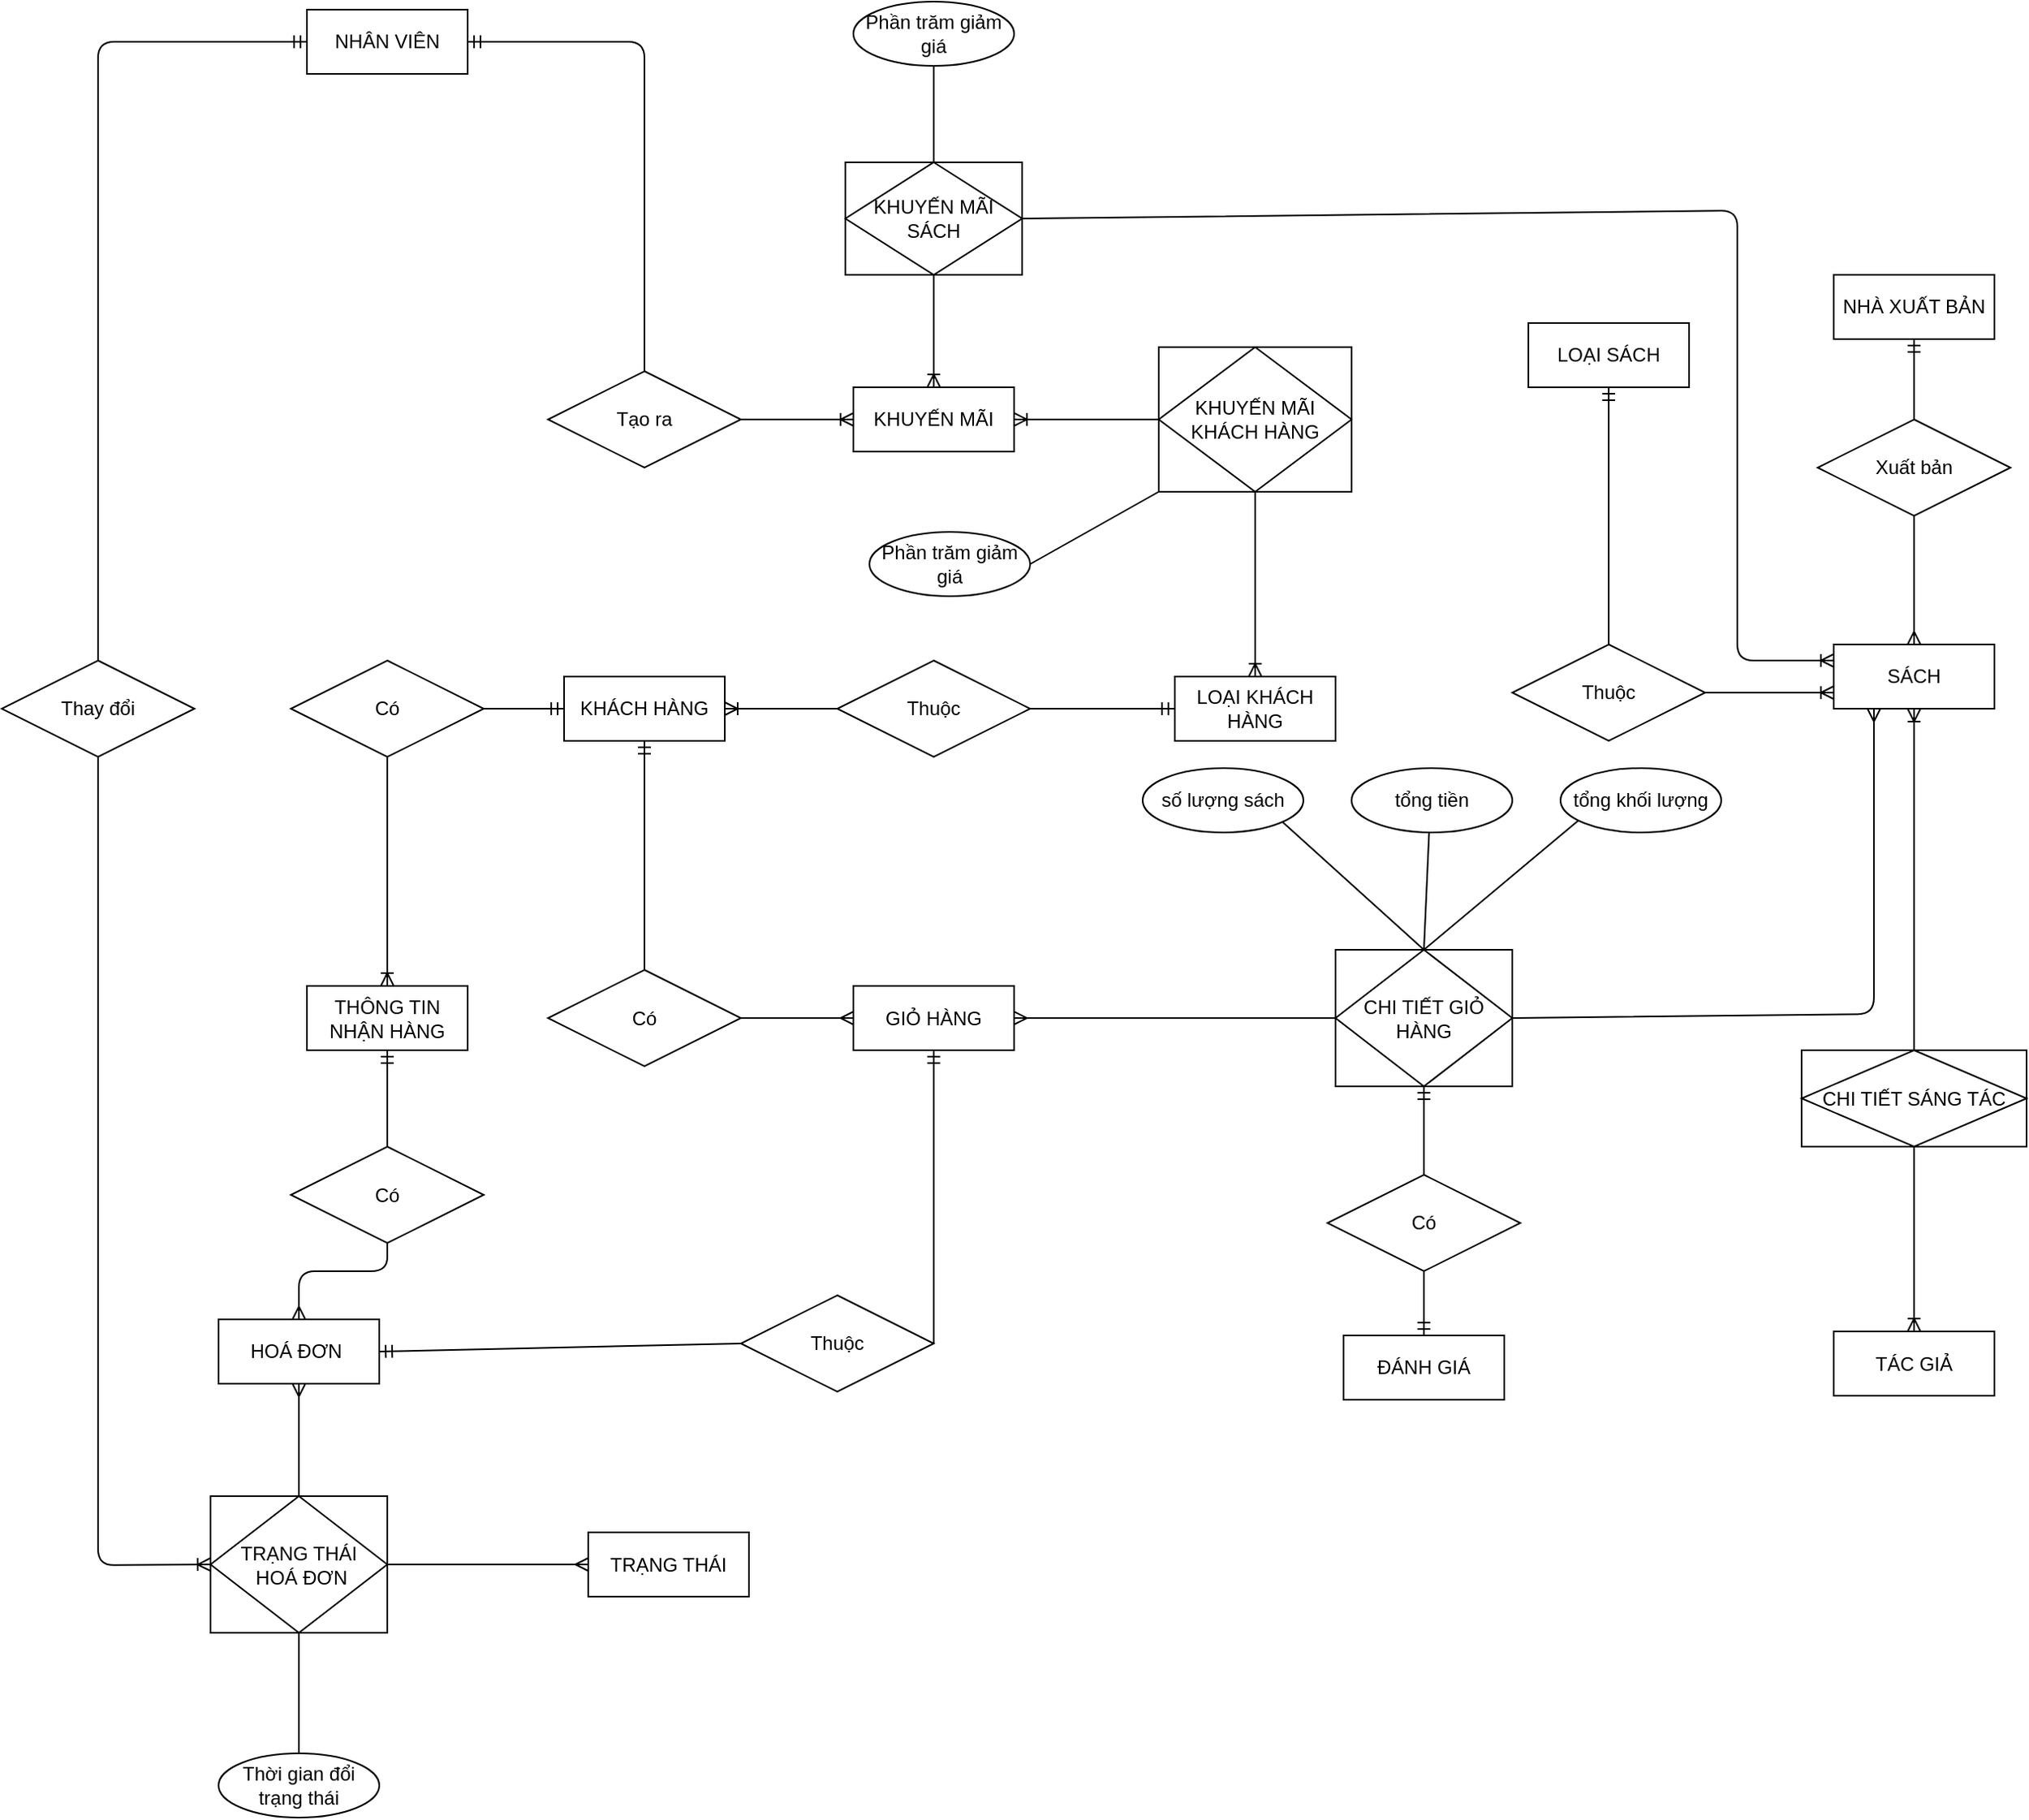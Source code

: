 <mxfile>
    <diagram id="lUOMsNiVtany6tTr3wfu" name="Page-1">
        <mxGraphModel dx="2737" dy="1780" grid="1" gridSize="10" guides="1" tooltips="1" connect="1" arrows="1" fold="1" page="1" pageScale="1" pageWidth="1169" pageHeight="827" background="#FFFFFF" math="0" shadow="0">
            <root>
                <mxCell id="0"/>
                <mxCell id="1" parent="0"/>
                <mxCell id="55" style="edgeStyle=none;html=1;exitX=1;exitY=0.5;exitDx=0;exitDy=0;entryX=0.5;entryY=0;entryDx=0;entryDy=0;startArrow=ERmandOne;startFill=0;endArrow=none;endFill=0;" parent="1" source="3" target="54" edge="1">
                    <mxGeometry relative="1" as="geometry">
                        <Array as="points">
                            <mxPoint x="160" y="375"/>
                        </Array>
                    </mxGeometry>
                </mxCell>
                <mxCell id="87" style="edgeStyle=none;html=1;exitX=0;exitY=0.5;exitDx=0;exitDy=0;entryX=0.5;entryY=0;entryDx=0;entryDy=0;startArrow=ERmandOne;startFill=0;endArrow=none;endFill=0;" parent="1" source="3" target="86" edge="1">
                    <mxGeometry relative="1" as="geometry">
                        <Array as="points">
                            <mxPoint x="-180" y="375"/>
                        </Array>
                    </mxGeometry>
                </mxCell>
                <mxCell id="3" value="NHÂN VIÊN" style="rounded=0;arcSize=10;whiteSpace=wrap;html=1;align=center;" parent="1" vertex="1">
                    <mxGeometry x="-50" y="355" width="100" height="40" as="geometry"/>
                </mxCell>
                <mxCell id="14" style="edgeStyle=none;html=1;exitX=1;exitY=0.5;exitDx=0;exitDy=0;entryX=0;entryY=0.5;entryDx=0;entryDy=0;startArrow=ERoneToMany;startFill=0;endArrow=none;endFill=0;" parent="1" source="4" target="13" edge="1">
                    <mxGeometry relative="1" as="geometry"/>
                </mxCell>
                <mxCell id="62" style="edgeStyle=none;html=1;exitX=0.5;exitY=1;exitDx=0;exitDy=0;entryX=0.5;entryY=0;entryDx=0;entryDy=0;endArrow=none;endFill=0;startArrow=ERmandOne;startFill=0;" parent="1" source="4" target="59" edge="1">
                    <mxGeometry relative="1" as="geometry"/>
                </mxCell>
                <mxCell id="97" style="edgeStyle=none;html=1;exitX=0;exitY=0.5;exitDx=0;exitDy=0;entryX=1;entryY=0.5;entryDx=0;entryDy=0;startArrow=ERmandOne;startFill=0;endArrow=none;endFill=0;" parent="1" source="4" target="95" edge="1">
                    <mxGeometry relative="1" as="geometry"/>
                </mxCell>
                <mxCell id="102" style="edgeStyle=none;html=1;exitX=0.5;exitY=1;exitDx=0;exitDy=0;entryX=0.5;entryY=0;entryDx=0;entryDy=0;startArrow=ERmandOne;startFill=0;endArrow=none;endFill=0;" parent="1" source="63" target="101" edge="1">
                    <mxGeometry relative="1" as="geometry"/>
                </mxCell>
                <mxCell id="4" value="KHÁCH HÀNG" style="whiteSpace=wrap;html=1;align=center;rounded=0;" parent="1" vertex="1">
                    <mxGeometry x="110" y="770" width="100" height="40" as="geometry"/>
                </mxCell>
                <mxCell id="15" style="edgeStyle=none;html=1;exitX=0;exitY=0.5;exitDx=0;exitDy=0;entryX=1;entryY=0.5;entryDx=0;entryDy=0;startArrow=ERmandOne;startFill=0;endArrow=none;endFill=0;" parent="1" source="12" target="13" edge="1">
                    <mxGeometry relative="1" as="geometry"/>
                </mxCell>
                <mxCell id="46" style="edgeStyle=none;html=1;exitX=0.5;exitY=0;exitDx=0;exitDy=0;entryX=0.5;entryY=1;entryDx=0;entryDy=0;startArrow=ERoneToMany;startFill=0;endArrow=none;endFill=0;" parent="1" source="12" target="43" edge="1">
                    <mxGeometry relative="1" as="geometry"/>
                </mxCell>
                <mxCell id="12" value="LOẠI KHÁCH HÀNG" style="whiteSpace=wrap;html=1;align=center;rounded=0;sketch=0;" parent="1" vertex="1">
                    <mxGeometry x="490" y="770" width="100" height="40" as="geometry"/>
                </mxCell>
                <mxCell id="13" value="Thuộc" style="shape=rhombus;perimeter=rhombusPerimeter;whiteSpace=wrap;html=1;align=center;rounded=0;sketch=0;" parent="1" vertex="1">
                    <mxGeometry x="280" y="760" width="120" height="60" as="geometry"/>
                </mxCell>
                <mxCell id="23" style="edgeStyle=none;html=1;exitX=0;exitY=0.75;exitDx=0;exitDy=0;entryX=1;entryY=0.5;entryDx=0;entryDy=0;startArrow=ERoneToMany;startFill=0;endArrow=none;endFill=0;" parent="1" source="16" target="22" edge="1">
                    <mxGeometry relative="1" as="geometry"/>
                </mxCell>
                <mxCell id="34" style="edgeStyle=none;html=1;exitX=0.5;exitY=1;exitDx=0;exitDy=0;entryX=0.5;entryY=0;entryDx=0;entryDy=0;startArrow=ERoneToMany;startFill=0;endArrow=none;endFill=0;" parent="1" source="16" target="33" edge="1">
                    <mxGeometry relative="1" as="geometry"/>
                </mxCell>
                <mxCell id="48" style="edgeStyle=none;html=1;exitX=0;exitY=0.25;exitDx=0;exitDy=0;entryX=1;entryY=0.5;entryDx=0;entryDy=0;startArrow=ERoneToMany;startFill=0;endArrow=none;endFill=0;" parent="1" source="16" target="42" edge="1">
                    <mxGeometry relative="1" as="geometry">
                        <Array as="points">
                            <mxPoint x="840" y="760"/>
                            <mxPoint x="840" y="480"/>
                        </Array>
                    </mxGeometry>
                </mxCell>
                <mxCell id="65" style="edgeStyle=none;html=1;exitX=0.25;exitY=1;exitDx=0;exitDy=0;entryX=1;entryY=0.5;entryDx=0;entryDy=0;startArrow=ERmany;startFill=0;endArrow=none;endFill=0;" parent="1" source="16" target="63" edge="1">
                    <mxGeometry relative="1" as="geometry">
                        <Array as="points">
                            <mxPoint x="925" y="980"/>
                        </Array>
                    </mxGeometry>
                </mxCell>
                <mxCell id="105" style="edgeStyle=none;html=1;exitX=0.5;exitY=0;exitDx=0;exitDy=0;entryX=0.5;entryY=1;entryDx=0;entryDy=0;startArrow=ERmany;startFill=0;endArrow=none;endFill=0;" edge="1" parent="1" source="16" target="29">
                    <mxGeometry relative="1" as="geometry"/>
                </mxCell>
                <mxCell id="16" value="SÁCH" style="whiteSpace=wrap;html=1;align=center;rounded=0;" parent="1" vertex="1">
                    <mxGeometry x="900" y="750" width="100" height="40" as="geometry"/>
                </mxCell>
                <mxCell id="36" style="edgeStyle=none;html=1;entryX=0.5;entryY=1;entryDx=0;entryDy=0;startArrow=ERoneToMany;startFill=0;endArrow=none;endFill=0;" parent="1" source="17" target="33" edge="1">
                    <mxGeometry relative="1" as="geometry"/>
                </mxCell>
                <mxCell id="17" value="TÁC GIẢ" style="whiteSpace=wrap;html=1;align=center;rounded=0;" parent="1" vertex="1">
                    <mxGeometry x="900" y="1177.5" width="100" height="40" as="geometry"/>
                </mxCell>
                <mxCell id="104" style="edgeStyle=none;html=1;exitX=0.5;exitY=0;exitDx=0;exitDy=0;entryX=0.5;entryY=1;entryDx=0;entryDy=0;startArrow=ERmandOne;startFill=0;endArrow=none;endFill=0;" parent="1" source="18" target="101" edge="1">
                    <mxGeometry relative="1" as="geometry"/>
                </mxCell>
                <mxCell id="18" value="ĐÁNH GIÁ" style="whiteSpace=wrap;html=1;align=center;rounded=0;" parent="1" vertex="1">
                    <mxGeometry x="595" y="1180" width="100" height="40" as="geometry"/>
                </mxCell>
                <mxCell id="25" style="edgeStyle=none;html=1;exitX=0.5;exitY=1;exitDx=0;exitDy=0;entryX=0.5;entryY=0;entryDx=0;entryDy=0;startArrow=ERmandOne;startFill=0;endArrow=none;endFill=0;" parent="1" source="19" target="22" edge="1">
                    <mxGeometry relative="1" as="geometry"/>
                </mxCell>
                <mxCell id="19" value="LOẠI SÁCH" style="whiteSpace=wrap;html=1;align=center;rounded=0;" parent="1" vertex="1">
                    <mxGeometry x="710" y="550" width="100" height="40" as="geometry"/>
                </mxCell>
                <mxCell id="32" style="edgeStyle=none;html=1;entryX=0.5;entryY=0;entryDx=0;entryDy=0;startArrow=ERmandOne;startFill=0;endArrow=none;endFill=0;exitX=0.5;exitY=1;exitDx=0;exitDy=0;" parent="1" target="29" edge="1" source="20">
                    <mxGeometry relative="1" as="geometry">
                        <mxPoint x="1110" y="570" as="sourcePoint"/>
                    </mxGeometry>
                </mxCell>
                <mxCell id="20" value="NHÀ XUẤT BẢN" style="whiteSpace=wrap;html=1;align=center;rounded=0;" parent="1" vertex="1">
                    <mxGeometry x="900" y="520" width="100" height="40" as="geometry"/>
                </mxCell>
                <mxCell id="22" value="Thuộc" style="shape=rhombus;perimeter=rhombusPerimeter;whiteSpace=wrap;html=1;align=center;rounded=0;" parent="1" vertex="1">
                    <mxGeometry x="700" y="750" width="120" height="60" as="geometry"/>
                </mxCell>
                <mxCell id="29" value="Xuất bản" style="shape=rhombus;perimeter=rhombusPerimeter;whiteSpace=wrap;html=1;align=center;rounded=0;" parent="1" vertex="1">
                    <mxGeometry x="890" y="610" width="120" height="60" as="geometry"/>
                </mxCell>
                <mxCell id="33" value="CHI TIẾT SÁNG TÁC" style="shape=associativeEntity;whiteSpace=wrap;html=1;align=center;rounded=0;sketch=0;" parent="1" vertex="1">
                    <mxGeometry x="880" y="1002.5" width="140" height="60" as="geometry"/>
                </mxCell>
                <mxCell id="44" style="edgeStyle=none;html=1;exitX=1;exitY=0.5;exitDx=0;exitDy=0;entryX=0;entryY=0.5;entryDx=0;entryDy=0;startArrow=ERoneToMany;startFill=0;endArrow=none;endFill=0;" parent="1" source="41" target="43" edge="1">
                    <mxGeometry relative="1" as="geometry"/>
                </mxCell>
                <mxCell id="47" style="edgeStyle=none;html=1;exitX=0.5;exitY=0;exitDx=0;exitDy=0;entryX=0.5;entryY=1;entryDx=0;entryDy=0;startArrow=ERoneToMany;startFill=0;endArrow=none;endFill=0;" parent="1" source="41" target="42" edge="1">
                    <mxGeometry relative="1" as="geometry"/>
                </mxCell>
                <mxCell id="56" style="edgeStyle=none;html=1;exitX=0;exitY=0.5;exitDx=0;exitDy=0;entryX=1;entryY=0.5;entryDx=0;entryDy=0;startArrow=ERoneToMany;startFill=0;endArrow=none;endFill=0;" parent="1" source="41" target="54" edge="1">
                    <mxGeometry relative="1" as="geometry"/>
                </mxCell>
                <mxCell id="41" value="KHUYẾN MÃI" style="rounded=0;arcSize=10;whiteSpace=wrap;html=1;align=center;" parent="1" vertex="1">
                    <mxGeometry x="290" y="590" width="100" height="40" as="geometry"/>
                </mxCell>
                <mxCell id="52" style="edgeStyle=none;html=1;exitX=0.5;exitY=0;exitDx=0;exitDy=0;entryX=0.5;entryY=1;entryDx=0;entryDy=0;startArrow=none;startFill=0;endArrow=none;endFill=0;" parent="1" source="42" target="50" edge="1">
                    <mxGeometry relative="1" as="geometry"/>
                </mxCell>
                <mxCell id="42" value="KHUYẾN MÃI SÁCH" style="shape=associativeEntity;whiteSpace=wrap;html=1;align=center;rounded=0;sketch=0;" parent="1" vertex="1">
                    <mxGeometry x="285" y="450" width="110" height="70" as="geometry"/>
                </mxCell>
                <mxCell id="53" style="edgeStyle=none;html=1;exitX=0;exitY=1;exitDx=0;exitDy=0;entryX=1;entryY=0.5;entryDx=0;entryDy=0;startArrow=none;startFill=0;endArrow=none;endFill=0;" parent="1" source="43" target="49" edge="1">
                    <mxGeometry relative="1" as="geometry"/>
                </mxCell>
                <mxCell id="43" value="KHUYẾN MÃI KHÁCH HÀNG" style="shape=associativeEntity;whiteSpace=wrap;html=1;align=center;rounded=0;sketch=0;" parent="1" vertex="1">
                    <mxGeometry x="480" y="565" width="120" height="90" as="geometry"/>
                </mxCell>
                <mxCell id="49" value="Phần trăm giảm giá" style="ellipse;whiteSpace=wrap;html=1;align=center;rounded=0;sketch=0;" parent="1" vertex="1">
                    <mxGeometry x="300" y="680" width="100" height="40" as="geometry"/>
                </mxCell>
                <mxCell id="50" value="Phần trăm giảm giá" style="ellipse;whiteSpace=wrap;html=1;align=center;rounded=0;sketch=0;" parent="1" vertex="1">
                    <mxGeometry x="290" y="350" width="100" height="40" as="geometry"/>
                </mxCell>
                <mxCell id="54" value="Tạo ra" style="shape=rhombus;perimeter=rhombusPerimeter;whiteSpace=wrap;html=1;align=center;rounded=0;" parent="1" vertex="1">
                    <mxGeometry x="100" y="580" width="120" height="60" as="geometry"/>
                </mxCell>
                <mxCell id="61" style="edgeStyle=none;html=1;exitX=0;exitY=0.5;exitDx=0;exitDy=0;entryX=1;entryY=0.5;entryDx=0;entryDy=0;startArrow=ERmany;startFill=0;endArrow=none;endFill=0;" parent="1" source="57" target="59" edge="1">
                    <mxGeometry relative="1" as="geometry"/>
                </mxCell>
                <mxCell id="64" style="edgeStyle=none;html=1;exitX=1;exitY=0.5;exitDx=0;exitDy=0;entryX=0;entryY=0.5;entryDx=0;entryDy=0;startArrow=ERmany;startFill=0;endArrow=none;endFill=0;" parent="1" source="57" target="63" edge="1">
                    <mxGeometry relative="1" as="geometry"/>
                </mxCell>
                <mxCell id="82" style="edgeStyle=none;html=1;exitX=0.5;exitY=1;exitDx=0;exitDy=0;entryX=1;entryY=0.5;entryDx=0;entryDy=0;startArrow=ERmandOne;startFill=0;endArrow=none;endFill=0;" parent="1" source="57" target="80" edge="1">
                    <mxGeometry relative="1" as="geometry"/>
                </mxCell>
                <mxCell id="57" value="GIỎ HÀNG" style="rounded=0;arcSize=10;whiteSpace=wrap;html=1;align=center;" parent="1" vertex="1">
                    <mxGeometry x="290" y="962.5" width="100" height="40" as="geometry"/>
                </mxCell>
                <mxCell id="59" value="Có" style="shape=rhombus;perimeter=rhombusPerimeter;whiteSpace=wrap;html=1;align=center;rounded=0;sketch=0;" parent="1" vertex="1">
                    <mxGeometry x="100" y="952.5" width="120" height="60" as="geometry"/>
                </mxCell>
                <mxCell id="92" style="edgeStyle=none;html=1;exitX=0.5;exitY=0;exitDx=0;exitDy=0;entryX=0.5;entryY=0;entryDx=0;entryDy=0;startArrow=none;startFill=0;endArrow=none;endFill=0;" parent="1" source="63" target="90" edge="1">
                    <mxGeometry relative="1" as="geometry"/>
                </mxCell>
                <mxCell id="93" style="edgeStyle=none;html=1;exitX=0.5;exitY=0;exitDx=0;exitDy=0;entryX=0.5;entryY=0;entryDx=0;entryDy=0;startArrow=none;startFill=0;endArrow=none;endFill=0;" parent="1" source="63" target="91" edge="1">
                    <mxGeometry relative="1" as="geometry"/>
                </mxCell>
                <mxCell id="100" style="edgeStyle=none;html=1;exitX=0.5;exitY=0;exitDx=0;exitDy=0;entryX=0.5;entryY=0;entryDx=0;entryDy=0;startArrow=none;startFill=0;endArrow=none;endFill=0;" parent="1" source="63" target="68" edge="1">
                    <mxGeometry relative="1" as="geometry"/>
                </mxCell>
                <mxCell id="63" value="CHI TIẾT GIỎ HÀNG" style="shape=associativeEntity;whiteSpace=wrap;html=1;align=center;rounded=0;sketch=0;" parent="1" vertex="1">
                    <mxGeometry x="590" y="940" width="110" height="85" as="geometry"/>
                </mxCell>
                <mxCell id="68" value="số lượng sách" style="ellipse;whiteSpace=wrap;html=1;align=center;rounded=0;sketch=0;" parent="1" vertex="1">
                    <mxGeometry x="470" y="827" width="100" height="40" as="geometry"/>
                </mxCell>
                <mxCell id="74" style="edgeStyle=none;html=1;exitX=0.5;exitY=1;exitDx=0;exitDy=0;entryX=0.5;entryY=0;entryDx=0;entryDy=0;startArrow=ERmany;startFill=0;endArrow=none;endFill=0;" parent="1" source="71" target="77" edge="1">
                    <mxGeometry relative="1" as="geometry">
                        <mxPoint x="110" y="1175" as="targetPoint"/>
                    </mxGeometry>
                </mxCell>
                <mxCell id="84" style="edgeStyle=none;html=1;exitX=1;exitY=0.5;exitDx=0;exitDy=0;entryX=0;entryY=0.5;entryDx=0;entryDy=0;startArrow=ERmandOne;startFill=0;endArrow=none;endFill=0;" parent="1" source="71" target="80" edge="1">
                    <mxGeometry relative="1" as="geometry"/>
                </mxCell>
                <mxCell id="88" style="edgeStyle=none;html=1;exitX=0;exitY=0.5;exitDx=0;exitDy=0;entryX=0.5;entryY=1;entryDx=0;entryDy=0;startArrow=ERoneToMany;startFill=0;endArrow=none;endFill=0;" parent="1" source="77" target="86" edge="1">
                    <mxGeometry relative="1" as="geometry">
                        <Array as="points">
                            <mxPoint x="-180" y="1323"/>
                        </Array>
                    </mxGeometry>
                </mxCell>
                <mxCell id="107" style="edgeStyle=none;html=1;exitX=0.5;exitY=0;exitDx=0;exitDy=0;entryX=0.5;entryY=1;entryDx=0;entryDy=0;startArrow=ERmany;startFill=0;endArrow=none;endFill=0;" edge="1" parent="1" source="71" target="106">
                    <mxGeometry relative="1" as="geometry">
                        <Array as="points">
                            <mxPoint x="-55" y="1140"/>
                            <mxPoint y="1140"/>
                        </Array>
                    </mxGeometry>
                </mxCell>
                <mxCell id="71" value="HOÁ ĐƠN&amp;nbsp;" style="whiteSpace=wrap;html=1;align=center;rounded=0;" parent="1" vertex="1">
                    <mxGeometry x="-105" y="1170" width="100" height="40" as="geometry"/>
                </mxCell>
                <mxCell id="76" style="edgeStyle=none;html=1;exitX=0;exitY=0.5;exitDx=0;exitDy=0;entryX=1;entryY=0.5;entryDx=0;entryDy=0;startArrow=ERmany;startFill=0;endArrow=none;endFill=0;" parent="1" source="72" target="77" edge="1">
                    <mxGeometry relative="1" as="geometry">
                        <mxPoint x="230" y="1175" as="targetPoint"/>
                    </mxGeometry>
                </mxCell>
                <mxCell id="72" value="TRẠNG THÁI" style="whiteSpace=wrap;html=1;align=center;rounded=0;" parent="1" vertex="1">
                    <mxGeometry x="125" y="1302.5" width="100" height="40" as="geometry"/>
                </mxCell>
                <mxCell id="79" style="edgeStyle=none;html=1;exitX=0.5;exitY=1;exitDx=0;exitDy=0;entryX=0.5;entryY=0;entryDx=0;entryDy=0;startArrow=none;startFill=0;endArrow=none;endFill=0;" parent="1" source="77" target="78" edge="1">
                    <mxGeometry relative="1" as="geometry"/>
                </mxCell>
                <mxCell id="77" value="TRẠNG THÁI&lt;br&gt;&amp;nbsp;HOÁ ĐƠN" style="shape=associativeEntity;whiteSpace=wrap;html=1;align=center;rounded=0;sketch=0;" parent="1" vertex="1">
                    <mxGeometry x="-110" y="1280" width="110" height="85" as="geometry"/>
                </mxCell>
                <mxCell id="78" value="Thời gian đổi trạng thái" style="ellipse;whiteSpace=wrap;html=1;align=center;rounded=0;sketch=0;" parent="1" vertex="1">
                    <mxGeometry x="-105" y="1440" width="100" height="40" as="geometry"/>
                </mxCell>
                <mxCell id="80" value="Thuộc" style="shape=rhombus;perimeter=rhombusPerimeter;whiteSpace=wrap;html=1;align=center;rounded=0;sketch=0;" parent="1" vertex="1">
                    <mxGeometry x="220" y="1155" width="120" height="60" as="geometry"/>
                </mxCell>
                <mxCell id="86" value="Thay đổi" style="shape=rhombus;perimeter=rhombusPerimeter;whiteSpace=wrap;html=1;align=center;rounded=0;" parent="1" vertex="1">
                    <mxGeometry x="-240" y="760" width="120" height="60" as="geometry"/>
                </mxCell>
                <mxCell id="90" value="tổng tiền" style="ellipse;whiteSpace=wrap;html=1;align=center;rounded=0;sketch=0;" parent="1" vertex="1">
                    <mxGeometry x="600" y="827" width="100" height="40" as="geometry"/>
                </mxCell>
                <mxCell id="91" value="tổng khối lượng" style="ellipse;whiteSpace=wrap;html=1;align=center;rounded=0;sketch=0;" parent="1" vertex="1">
                    <mxGeometry x="730" y="827" width="100" height="40" as="geometry"/>
                </mxCell>
                <mxCell id="96" style="edgeStyle=none;html=1;exitX=0.5;exitY=0;exitDx=0;exitDy=0;entryX=0.5;entryY=1;entryDx=0;entryDy=0;startArrow=ERoneToMany;startFill=0;endArrow=none;endFill=0;" parent="1" source="94" target="95" edge="1">
                    <mxGeometry relative="1" as="geometry"/>
                </mxCell>
                <mxCell id="108" style="edgeStyle=none;html=1;exitX=0.5;exitY=1;exitDx=0;exitDy=0;entryX=0.5;entryY=0;entryDx=0;entryDy=0;startArrow=ERmandOne;startFill=0;endArrow=none;endFill=0;" edge="1" parent="1" source="94" target="106">
                    <mxGeometry relative="1" as="geometry"/>
                </mxCell>
                <mxCell id="94" value="THÔNG TIN&lt;br&gt;NHẬN HÀNG" style="whiteSpace=wrap;html=1;align=center;rounded=0;" parent="1" vertex="1">
                    <mxGeometry x="-50" y="962.5" width="100" height="40" as="geometry"/>
                </mxCell>
                <mxCell id="95" value="Có" style="shape=rhombus;perimeter=rhombusPerimeter;whiteSpace=wrap;html=1;align=center;rounded=0;sketch=0;" parent="1" vertex="1">
                    <mxGeometry x="-60" y="760" width="120" height="60" as="geometry"/>
                </mxCell>
                <mxCell id="101" value="Có" style="shape=rhombus;perimeter=rhombusPerimeter;whiteSpace=wrap;html=1;align=center;rounded=0;sketch=0;" parent="1" vertex="1">
                    <mxGeometry x="585" y="1080" width="120" height="60" as="geometry"/>
                </mxCell>
                <mxCell id="106" value="Có" style="shape=rhombus;perimeter=rhombusPerimeter;whiteSpace=wrap;html=1;align=center;rounded=0;sketch=0;" vertex="1" parent="1">
                    <mxGeometry x="-60" y="1062.5" width="120" height="60" as="geometry"/>
                </mxCell>
            </root>
        </mxGraphModel>
    </diagram>
</mxfile>